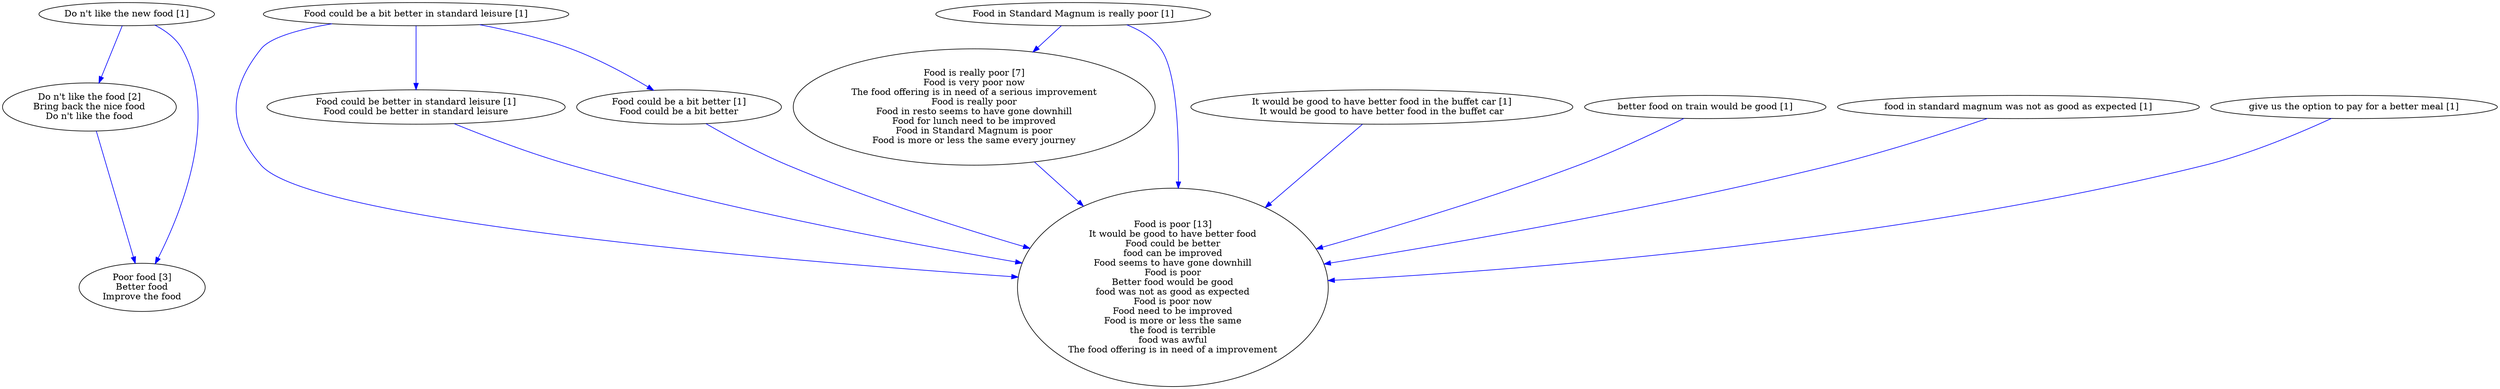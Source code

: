 digraph collapsedGraph {
"Do n't like the food [2]\nBring back the nice food\nDo n't like the food""Poor food [3]\nBetter food\nImprove the food""Food is really poor [7]\nFood is very poor now\nThe food offering is in need of a serious improvement\nFood is really poor\nFood in resto seems to have gone downhill\nFood for lunch need to be improved\nFood in Standard Magnum is poor\nFood is more or less the same every journey""Food is poor [13]\nIt would be good to have better food\nFood could be better\nfood can be improved\nFood seems to have gone downhill\nFood is poor\nBetter food would be good\nfood was not as good as expected\nFood is poor now\nFood need to be improved\nFood is more or less the same\nthe food is terrible\nfood was awful\nThe food offering is in need of a improvement""Do n't like the new food [1]""Food could be a bit better in standard leisure [1]""Food could be better in standard leisure [1]\nFood could be better in standard leisure""Food could be a bit better [1]\nFood could be a bit better""Food in Standard Magnum is really poor [1]""It would be good to have better food in the buffet car [1]\nIt would be good to have better food in the buffet car""better food on train would be good [1]""food in standard magnum was not as good as expected [1]""give us the option to pay for a better meal [1]""Do n't like the new food [1]" -> "Do n't like the food [2]\nBring back the nice food\nDo n't like the food" [color=blue]
"Food could be a bit better in standard leisure [1]" -> "Food could be better in standard leisure [1]\nFood could be better in standard leisure" [color=blue]
"Food could be a bit better in standard leisure [1]" -> "Food could be a bit better [1]\nFood could be a bit better" [color=blue]
"Food in Standard Magnum is really poor [1]" -> "Food is really poor [7]\nFood is very poor now\nThe food offering is in need of a serious improvement\nFood is really poor\nFood in resto seems to have gone downhill\nFood for lunch need to be improved\nFood in Standard Magnum is poor\nFood is more or less the same every journey" [color=blue]
"Do n't like the food [2]\nBring back the nice food\nDo n't like the food" -> "Poor food [3]\nBetter food\nImprove the food" [color=blue]
"Do n't like the new food [1]" -> "Poor food [3]\nBetter food\nImprove the food" [color=blue]
"Food could be a bit better in standard leisure [1]" -> "Food is poor [13]\nIt would be good to have better food\nFood could be better\nfood can be improved\nFood seems to have gone downhill\nFood is poor\nBetter food would be good\nfood was not as good as expected\nFood is poor now\nFood need to be improved\nFood is more or less the same\nthe food is terrible\nfood was awful\nThe food offering is in need of a improvement" [color=blue]
"Food could be better in standard leisure [1]\nFood could be better in standard leisure" -> "Food is poor [13]\nIt would be good to have better food\nFood could be better\nfood can be improved\nFood seems to have gone downhill\nFood is poor\nBetter food would be good\nfood was not as good as expected\nFood is poor now\nFood need to be improved\nFood is more or less the same\nthe food is terrible\nfood was awful\nThe food offering is in need of a improvement" [color=blue]
"Food could be a bit better [1]\nFood could be a bit better" -> "Food is poor [13]\nIt would be good to have better food\nFood could be better\nfood can be improved\nFood seems to have gone downhill\nFood is poor\nBetter food would be good\nfood was not as good as expected\nFood is poor now\nFood need to be improved\nFood is more or less the same\nthe food is terrible\nfood was awful\nThe food offering is in need of a improvement" [color=blue]
"Food is really poor [7]\nFood is very poor now\nThe food offering is in need of a serious improvement\nFood is really poor\nFood in resto seems to have gone downhill\nFood for lunch need to be improved\nFood in Standard Magnum is poor\nFood is more or less the same every journey" -> "Food is poor [13]\nIt would be good to have better food\nFood could be better\nfood can be improved\nFood seems to have gone downhill\nFood is poor\nBetter food would be good\nfood was not as good as expected\nFood is poor now\nFood need to be improved\nFood is more or less the same\nthe food is terrible\nfood was awful\nThe food offering is in need of a improvement" [color=blue]
"Food in Standard Magnum is really poor [1]" -> "Food is poor [13]\nIt would be good to have better food\nFood could be better\nfood can be improved\nFood seems to have gone downhill\nFood is poor\nBetter food would be good\nfood was not as good as expected\nFood is poor now\nFood need to be improved\nFood is more or less the same\nthe food is terrible\nfood was awful\nThe food offering is in need of a improvement" [color=blue]
"It would be good to have better food in the buffet car [1]\nIt would be good to have better food in the buffet car" -> "Food is poor [13]\nIt would be good to have better food\nFood could be better\nfood can be improved\nFood seems to have gone downhill\nFood is poor\nBetter food would be good\nfood was not as good as expected\nFood is poor now\nFood need to be improved\nFood is more or less the same\nthe food is terrible\nfood was awful\nThe food offering is in need of a improvement" [color=blue]
"better food on train would be good [1]" -> "Food is poor [13]\nIt would be good to have better food\nFood could be better\nfood can be improved\nFood seems to have gone downhill\nFood is poor\nBetter food would be good\nfood was not as good as expected\nFood is poor now\nFood need to be improved\nFood is more or less the same\nthe food is terrible\nfood was awful\nThe food offering is in need of a improvement" [color=blue]
"food in standard magnum was not as good as expected [1]" -> "Food is poor [13]\nIt would be good to have better food\nFood could be better\nfood can be improved\nFood seems to have gone downhill\nFood is poor\nBetter food would be good\nfood was not as good as expected\nFood is poor now\nFood need to be improved\nFood is more or less the same\nthe food is terrible\nfood was awful\nThe food offering is in need of a improvement" [color=blue]
"give us the option to pay for a better meal [1]" -> "Food is poor [13]\nIt would be good to have better food\nFood could be better\nfood can be improved\nFood seems to have gone downhill\nFood is poor\nBetter food would be good\nfood was not as good as expected\nFood is poor now\nFood need to be improved\nFood is more or less the same\nthe food is terrible\nfood was awful\nThe food offering is in need of a improvement" [color=blue]
}